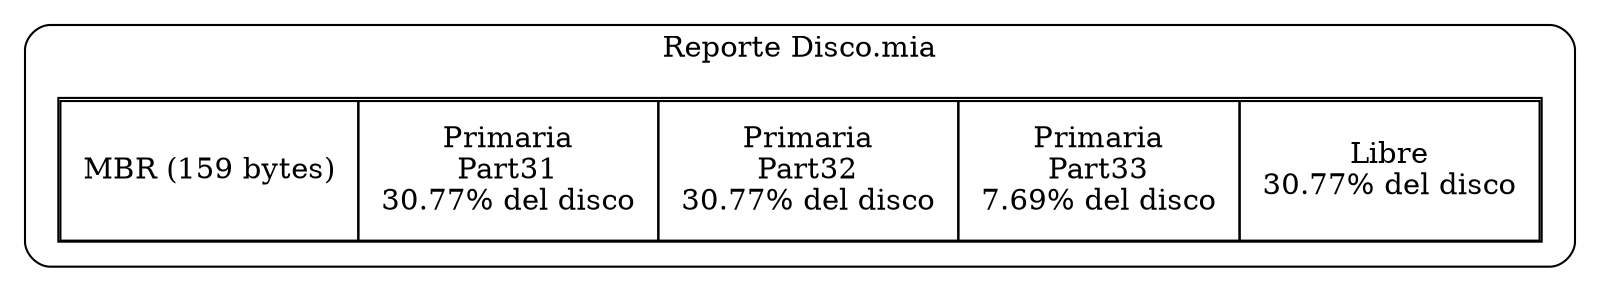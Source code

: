 digraph G {
	node [shape=none];
	graph [splines=false];
	subgraph cluster_disk {
		label="Reporte Disco.mia";
		style=rounded;
		color=black;
		table [label=<
			<TABLE BORDER="1" CELLBORDER="1" CELLSPACING="0" CELLPADDING="10">
			<TR>
			<TD>MBR (159 bytes)</TD>
			<TD>Primaria<br/>Part31<br/>30.77% del disco</TD>
			<TD>Primaria<br/>Part32<br/>30.77% del disco</TD>
			<TD>Primaria<br/>Part33<br/>7.69% del disco</TD>
			<TD>Libre<br/>30.77% del disco</TD>
			</TR>
			</TABLE>
>];
	}
}
